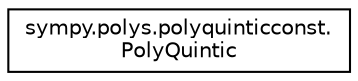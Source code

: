digraph "Graphical Class Hierarchy"
{
 // LATEX_PDF_SIZE
  edge [fontname="Helvetica",fontsize="10",labelfontname="Helvetica",labelfontsize="10"];
  node [fontname="Helvetica",fontsize="10",shape=record];
  rankdir="LR";
  Node0 [label="sympy.polys.polyquinticconst.\lPolyQuintic",height=0.2,width=0.4,color="black", fillcolor="white", style="filled",URL="$classsympy_1_1polys_1_1polyquinticconst_1_1PolyQuintic.html",tooltip=" "];
}
